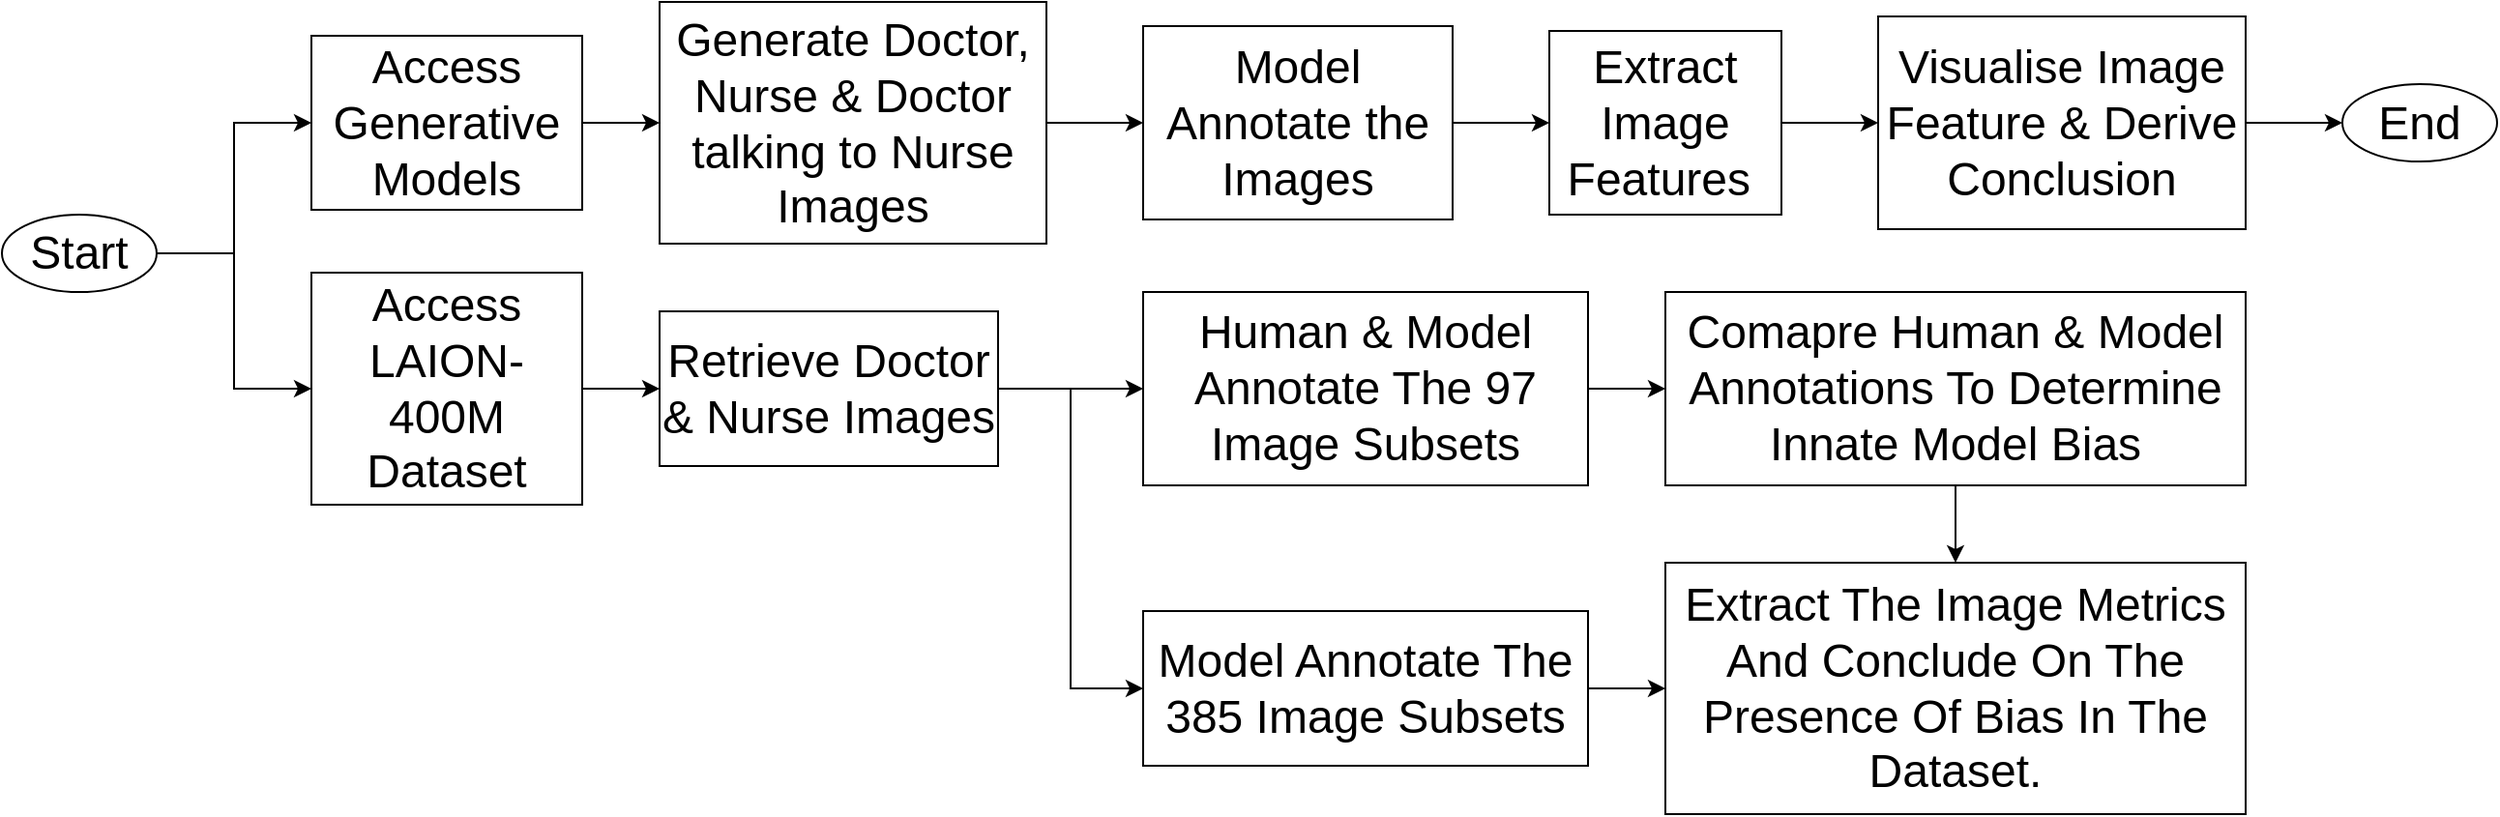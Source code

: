 <mxfile version="23.1.5" type="device">
  <diagram name="Page-1" id="LVkfhNQGLRpLsRczniN1">
    <mxGraphModel dx="4435" dy="1890" grid="1" gridSize="10" guides="1" tooltips="1" connect="1" arrows="1" fold="1" page="1" pageScale="1" pageWidth="850" pageHeight="1100" math="0" shadow="0">
      <root>
        <mxCell id="0" />
        <mxCell id="1" parent="0" />
        <mxCell id="PJYJ61MTsyM6jZx0EHo--5" style="edgeStyle=orthogonalEdgeStyle;rounded=0;orthogonalLoop=1;jettySize=auto;html=1;entryX=0;entryY=0.5;entryDx=0;entryDy=0;fontSize=24;" edge="1" parent="1" source="PJYJ61MTsyM6jZx0EHo--2" target="PJYJ61MTsyM6jZx0EHo--4">
          <mxGeometry relative="1" as="geometry" />
        </mxCell>
        <mxCell id="PJYJ61MTsyM6jZx0EHo--13" style="edgeStyle=orthogonalEdgeStyle;rounded=0;orthogonalLoop=1;jettySize=auto;html=1;entryX=0;entryY=0.5;entryDx=0;entryDy=0;fontSize=24;" edge="1" parent="1" source="PJYJ61MTsyM6jZx0EHo--2" target="PJYJ61MTsyM6jZx0EHo--14">
          <mxGeometry relative="1" as="geometry">
            <mxPoint x="120" y="350" as="targetPoint" />
          </mxGeometry>
        </mxCell>
        <mxCell id="PJYJ61MTsyM6jZx0EHo--2" value="Start" style="ellipse;whiteSpace=wrap;html=1;fontSize=24;" vertex="1" parent="1">
          <mxGeometry x="-70" y="190" width="80" height="40" as="geometry" />
        </mxCell>
        <mxCell id="PJYJ61MTsyM6jZx0EHo--3" value="End" style="ellipse;whiteSpace=wrap;html=1;fontSize=24;" vertex="1" parent="1">
          <mxGeometry x="1140" y="122.5" width="80" height="40" as="geometry" />
        </mxCell>
        <mxCell id="PJYJ61MTsyM6jZx0EHo--7" value="" style="edgeStyle=orthogonalEdgeStyle;rounded=0;orthogonalLoop=1;jettySize=auto;html=1;fontSize=24;" edge="1" parent="1" source="PJYJ61MTsyM6jZx0EHo--4" target="PJYJ61MTsyM6jZx0EHo--6">
          <mxGeometry relative="1" as="geometry" />
        </mxCell>
        <mxCell id="PJYJ61MTsyM6jZx0EHo--4" value="Access LAION-400M Dataset" style="rounded=0;whiteSpace=wrap;html=1;fontSize=24;" vertex="1" parent="1">
          <mxGeometry x="90" y="220" width="140" height="120" as="geometry" />
        </mxCell>
        <mxCell id="PJYJ61MTsyM6jZx0EHo--10" value="" style="edgeStyle=orthogonalEdgeStyle;rounded=0;orthogonalLoop=1;jettySize=auto;html=1;fontSize=24;" edge="1" parent="1" source="PJYJ61MTsyM6jZx0EHo--6" target="PJYJ61MTsyM6jZx0EHo--9">
          <mxGeometry relative="1" as="geometry" />
        </mxCell>
        <mxCell id="PJYJ61MTsyM6jZx0EHo--28" style="edgeStyle=orthogonalEdgeStyle;rounded=0;orthogonalLoop=1;jettySize=auto;html=1;entryX=0;entryY=0.5;entryDx=0;entryDy=0;fontSize=24;" edge="1" parent="1" source="PJYJ61MTsyM6jZx0EHo--6" target="PJYJ61MTsyM6jZx0EHo--29">
          <mxGeometry relative="1" as="geometry">
            <mxPoint x="410" y="510" as="targetPoint" />
          </mxGeometry>
        </mxCell>
        <mxCell id="PJYJ61MTsyM6jZx0EHo--6" value="Retrieve Doctor &amp;amp; Nurse Images" style="rounded=0;whiteSpace=wrap;html=1;fontSize=24;" vertex="1" parent="1">
          <mxGeometry x="270" y="240" width="175" height="80" as="geometry" />
        </mxCell>
        <mxCell id="PJYJ61MTsyM6jZx0EHo--34" value="" style="edgeStyle=orthogonalEdgeStyle;rounded=0;orthogonalLoop=1;jettySize=auto;html=1;fontSize=24;" edge="1" parent="1" source="PJYJ61MTsyM6jZx0EHo--9" target="PJYJ61MTsyM6jZx0EHo--33">
          <mxGeometry relative="1" as="geometry" />
        </mxCell>
        <mxCell id="PJYJ61MTsyM6jZx0EHo--9" value="Human &amp;amp; Model Annotate The 97 Image Subsets" style="whiteSpace=wrap;html=1;rounded=0;fontSize=24;" vertex="1" parent="1">
          <mxGeometry x="520" y="230" width="230" height="100" as="geometry" />
        </mxCell>
        <mxCell id="PJYJ61MTsyM6jZx0EHo--24" value="" style="edgeStyle=orthogonalEdgeStyle;rounded=0;orthogonalLoop=1;jettySize=auto;html=1;fontSize=24;" edge="1" parent="1" source="PJYJ61MTsyM6jZx0EHo--11" target="PJYJ61MTsyM6jZx0EHo--23">
          <mxGeometry relative="1" as="geometry" />
        </mxCell>
        <mxCell id="PJYJ61MTsyM6jZx0EHo--11" value="Extract Image Features&amp;nbsp;" style="whiteSpace=wrap;html=1;rounded=0;fontSize=24;" vertex="1" parent="1">
          <mxGeometry x="730" y="95" width="120" height="95" as="geometry" />
        </mxCell>
        <mxCell id="PJYJ61MTsyM6jZx0EHo--17" value="" style="edgeStyle=orthogonalEdgeStyle;rounded=0;orthogonalLoop=1;jettySize=auto;html=1;fontSize=24;" edge="1" parent="1" source="PJYJ61MTsyM6jZx0EHo--14" target="PJYJ61MTsyM6jZx0EHo--16">
          <mxGeometry relative="1" as="geometry" />
        </mxCell>
        <mxCell id="PJYJ61MTsyM6jZx0EHo--14" value="Access Generative Models" style="rounded=0;whiteSpace=wrap;html=1;fontSize=24;" vertex="1" parent="1">
          <mxGeometry x="90" y="97.5" width="140" height="90" as="geometry" />
        </mxCell>
        <mxCell id="PJYJ61MTsyM6jZx0EHo--20" value="" style="edgeStyle=orthogonalEdgeStyle;rounded=0;orthogonalLoop=1;jettySize=auto;html=1;fontSize=24;" edge="1" parent="1" source="PJYJ61MTsyM6jZx0EHo--16" target="PJYJ61MTsyM6jZx0EHo--19">
          <mxGeometry relative="1" as="geometry" />
        </mxCell>
        <mxCell id="PJYJ61MTsyM6jZx0EHo--16" value="Generate Doctor, Nurse &amp;amp; Doctor talking to Nurse Images" style="whiteSpace=wrap;html=1;rounded=0;fontSize=24;" vertex="1" parent="1">
          <mxGeometry x="270" y="80" width="200" height="125" as="geometry" />
        </mxCell>
        <mxCell id="PJYJ61MTsyM6jZx0EHo--36" style="edgeStyle=orthogonalEdgeStyle;rounded=0;orthogonalLoop=1;jettySize=auto;html=1;entryX=0;entryY=0.5;entryDx=0;entryDy=0;fontSize=24;" edge="1" parent="1" source="PJYJ61MTsyM6jZx0EHo--19" target="PJYJ61MTsyM6jZx0EHo--11">
          <mxGeometry relative="1" as="geometry" />
        </mxCell>
        <mxCell id="PJYJ61MTsyM6jZx0EHo--19" value="Model Annotate the Images" style="whiteSpace=wrap;html=1;rounded=0;fontSize=24;" vertex="1" parent="1">
          <mxGeometry x="520" y="92.5" width="160" height="100" as="geometry" />
        </mxCell>
        <mxCell id="PJYJ61MTsyM6jZx0EHo--25" style="edgeStyle=orthogonalEdgeStyle;rounded=0;orthogonalLoop=1;jettySize=auto;html=1;entryX=0;entryY=0.5;entryDx=0;entryDy=0;fontSize=24;" edge="1" parent="1" source="PJYJ61MTsyM6jZx0EHo--23" target="PJYJ61MTsyM6jZx0EHo--3">
          <mxGeometry relative="1" as="geometry" />
        </mxCell>
        <mxCell id="PJYJ61MTsyM6jZx0EHo--23" value="Visualise Image Feature &amp;amp; Derive Conclusion" style="whiteSpace=wrap;html=1;rounded=0;fontSize=24;" vertex="1" parent="1">
          <mxGeometry x="900" y="87.5" width="190" height="110" as="geometry" />
        </mxCell>
        <mxCell id="PJYJ61MTsyM6jZx0EHo--31" value="" style="edgeStyle=orthogonalEdgeStyle;rounded=0;orthogonalLoop=1;jettySize=auto;html=1;fontSize=24;" edge="1" parent="1" source="PJYJ61MTsyM6jZx0EHo--29" target="PJYJ61MTsyM6jZx0EHo--30">
          <mxGeometry relative="1" as="geometry" />
        </mxCell>
        <mxCell id="PJYJ61MTsyM6jZx0EHo--29" value="Model Annotate The 385 Image Subsets" style="whiteSpace=wrap;html=1;rounded=0;fontSize=24;" vertex="1" parent="1">
          <mxGeometry x="520" y="395" width="230" height="80" as="geometry" />
        </mxCell>
        <mxCell id="PJYJ61MTsyM6jZx0EHo--30" value="Extract The Image Metrics And Conclude On The Presence Of Bias In The Dataset." style="whiteSpace=wrap;html=1;rounded=0;fontSize=24;" vertex="1" parent="1">
          <mxGeometry x="790" y="370" width="300" height="130" as="geometry" />
        </mxCell>
        <mxCell id="PJYJ61MTsyM6jZx0EHo--35" style="edgeStyle=orthogonalEdgeStyle;rounded=0;orthogonalLoop=1;jettySize=auto;html=1;entryX=0.5;entryY=0;entryDx=0;entryDy=0;fontSize=24;" edge="1" parent="1" source="PJYJ61MTsyM6jZx0EHo--33" target="PJYJ61MTsyM6jZx0EHo--30">
          <mxGeometry relative="1" as="geometry" />
        </mxCell>
        <mxCell id="PJYJ61MTsyM6jZx0EHo--33" value="Comapre Human &amp;amp; Model Annotations To Determine Innate Model Bias" style="whiteSpace=wrap;html=1;rounded=0;fontSize=24;" vertex="1" parent="1">
          <mxGeometry x="790" y="230" width="300" height="100" as="geometry" />
        </mxCell>
      </root>
    </mxGraphModel>
  </diagram>
</mxfile>
